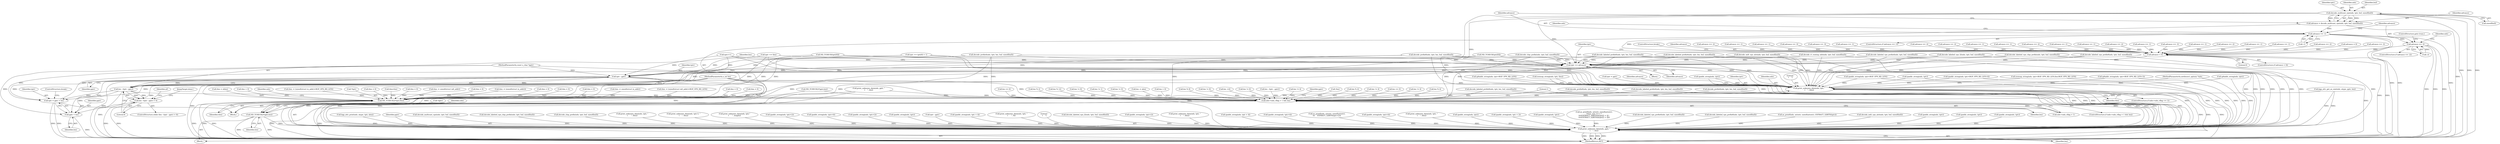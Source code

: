 digraph "0_tcpdump_ffde45acf3348f8353fb4064a1b21683ee6b5ddf@pointer" {
"1001328" [label="(Call,decode_multicast_vpn(ndo, tptr, buf, sizeof(buf)))"];
"1001326" [label="(Call,advance = decode_multicast_vpn(ndo, tptr, buf, sizeof(buf)))"];
"1001335" [label="(Call,advance == -1)"];
"1001345" [label="(Call,advance == -2)"];
"1001632" [label="(Call,advance < 0)"];
"1001636" [label="(Call,tptr += advance)"];
"1001170" [label="(Call,tptr - pptr)"];
"1001168" [label="(Call,len - (tptr - pptr))"];
"1001167" [label="(Call,len - (tptr - pptr) > 0)"];
"1001625" [label="(Call,tptr = pptr + len)"];
"1001627" [label="(Call,pptr + len)"];
"1002901" [label="(Call,ndo->ndo_vflag > 1 && len)"];
"1002909" [label="(Call,ND_TCHECK2(*pptr,len))"];
"1002913" [label="(Call,print_unknown_data(ndo, pptr, \"\n\t    \", len))"];
"1001617" [label="(Call,print_unknown_data(ndo, tptr, \"\n\t    \", tlen))"];
"1001599" [label="(Call,ND_TCHECK2(*tptr,tlen))"];
"1002804" [label="(Call,bgp_attr_print(ndo, atype, tptr, alen))"];
"1001192" [label="(Call,advance == -1)"];
"1001632" [label="(Call,advance < 0)"];
"1000939" [label="(Call,tlen = 0)"];
"1000845" [label="(Call,tlen = 0)"];
"1001341" [label="(Identifier,ndo)"];
"1002901" [label="(Call,ndo->ndo_vflag > 1 && len)"];
"1002915" [label="(Identifier,pptr)"];
"1002062" [label="(Call,decode_multicast_vpn(ndo, tptr, buf, sizeof(buf)))"];
"1000391" [label="(Call,len == 6)"];
"1000909" [label="(Call,ip6addr_string(ndo, tptr+BGP_VPN_RD_LEN))"];
"1000864" [label="(Call,tlen -= sizeof(struct in6_addr))"];
"1001862" [label="(Call,decode_labeled_prefix6(ndo, tptr, len, buf, sizeof(buf)))"];
"1002908" [label="(Block,)"];
"1001998" [label="(Call,decode_labeled_vpn_clnp_prefix(ndo, tptr, buf, sizeof(buf)))"];
"1001966" [label="(Call,decode_clnp_prefix(ndo, tptr, buf, sizeof(buf)))"];
"1002556" [label="(Call,print_unknown_data(ndo, tptr, \"\n\t      \", tlen))"];
"1001336" [label="(Identifier,advance)"];
"1001585" [label="(Call,advance == -2)"];
"1001181" [label="(Block,)"];
"1001345" [label="(Call,advance == -2)"];
"1000180" [label="(Call,len % 2)"];
"1002894" [label="(Call,print_unknown_data(ndo, pptr, \"\n\t    \", len))"];
"1001111" [label="(Call,tptr += tlen)"];
"1001281" [label="(Call,advance == -2)"];
"1002113" [label="(Call,print_unknown_data(ndo, tptr-3, \"\n\t    \", tlen))"];
"1000362" [label="(Call,len != 0)"];
"1002140" [label="(Call,len % 8)"];
"1002639" [label="(Call,print_unknown_data(ndo, tptr,\"\n\t      \", length))"];
"1000376" [label="(Call,len != 8)"];
"1000573" [label="(Call,len % 4)"];
"1001432" [label="(Call,decode_labeled_prefix6(ndo, tptr, len, buf, sizeof(buf)))"];
"1001170" [label="(Call,tptr - pptr)"];
"1000977" [label="(Call,isonsap_string(ndo, tptr, tlen))"];
"1000958" [label="(Call,tlen -= (sizeof(struct in_addr)))"];
"1001629" [label="(Identifier,len)"];
"1000128" [label="(MethodParameterIn,const u_char *pptr)"];
"1002923" [label="(MethodReturn,RET)"];
"1001623" [label="(Identifier,advance)"];
"1000815" [label="(Call,ipaddr_string(ndo, tptr+BGP_VPN_RD_LEN))"];
"1001568" [label="(Call,decode_labeled_vpn_clnp_prefix(ndo, tptr, buf, sizeof(buf)))"];
"1002824" [label="(Call,len % 12)"];
"1001625" [label="(Call,tptr = pptr + len)"];
"1001174" [label="(Block,)"];
"1001602" [label="(Identifier,tlen)"];
"1001169" [label="(Identifier,len)"];
"1001511" [label="(Call,advance == -1)"];
"1002223" [label="(Call,ipaddr_string(ndo, tptr+2))"];
"1002207" [label="(Call,ipaddr_string(ndo, tptr+4))"];
"1000436" [label="(Call,len != 8)"];
"1000793" [label="(Call,tlen = 0)"];
"1000153" [label="(Call,len != 1)"];
"1001367" [label="(Call,advance == -1)"];
"1002302" [label="(Call,ipaddr_string(ndo, tptr+2))"];
"1001038" [label="(Call,ipaddr_string(ndo, tptr+BGP_VPN_RD_LEN+4))"];
"1001822" [label="(Call,decode_prefix6(ndo, tptr, len, buf, sizeof(buf)))"];
"1001330" [label="(Identifier,tptr)"];
"1000887" [label="(Call,tlen = 0)"];
"1001141" [label="(Call,ND_TCHECK(tptr[0]))"];
"1000751" [label="(Call,tlen = 0)"];
"1002814" [label="(Call,len -= alen)"];
"1002838" [label="(Call,len > 0)"];
"1001313" [label="(Call,advance == -2)"];
"1001638" [label="(Identifier,advance)"];
"1000770" [label="(Call,tlen -= sizeof(struct in_addr))"];
"1002520" [label="(Call,ipaddr_string(ndo, tptr))"];
"1001543" [label="(Call,advance == -1)"];
"1001750" [label="(Call,decode_labeled_prefix4(ndo, tptr, len, buf, sizeof(buf)))"];
"1001536" [label="(Call,decode_clnp_prefix(ndo, tptr, buf, sizeof(buf)))"];
"1001296" [label="(Call,decode_rt_routing_info(ndo, tptr, buf, sizeof(buf)))"];
"1001696" [label="(Call,tptr - pptr)"];
"1001271" [label="(Call,advance == -1)"];
"1001264" [label="(Call,decode_labeled_vpn_prefix4(ndo, tptr, buf, sizeof(buf)))"];
"1000914" [label="(Call,tlen -= (sizeof(struct in6_addr)+BGP_VPN_RD_LEN))"];
"1001173" [label="(Literal,0)"];
"1001472" [label="(Call,decode_labeled_vpn_prefix6(ndo, tptr, buf, sizeof(buf)))"];
"1000428" [label="(Call,ipaddr_string(ndo, tptr + 4))"];
"1002382" [label="(Call,print_unknown_data(ndo, tptr, \"\n\t      \", 8))"];
"1001553" [label="(Call,advance == -2)"];
"1000200" [label="(Call,bgp_attr_get_as_size(ndo, atype, pptr, len))"];
"1001232" [label="(Call,advance == -1)"];
"1002916" [label="(Literal,\"\n\t    \")"];
"1001018" [label="(Call,isonsap_string(ndo, tptr+BGP_VPN_RD_LEN,tlen-BGP_VPN_RD_LEN))"];
"1002677" [label="(Call,len -=4)"];
"1001328" [label="(Call,decode_multicast_vpn(ndo, tptr, buf, sizeof(buf)))"];
"1001335" [label="(Call,advance == -1)"];
"1001934" [label="(Call,decode_labeled_vpn_l2(ndo, tptr, buf, sizeof(buf)))"];
"1001249" [label="(Call,advance == -3)"];
"1001303" [label="(Call,advance == -1)"];
"1001153" [label="(Call,tptr += tptr[0] + 1)"];
"1002288" [label="(Call,ipaddr_string(ndo, tptr+2))"];
"1000682" [label="(Call,print_unknown_data(ndo, tptr, \"\n\t    \", tlen))"];
"1001068" [label="(Call,tlen = 0)"];
"1001489" [label="(Call,advance == -2)"];
"1001620" [label="(Literal,\"\n\t    \")"];
"1001166" [label="(ControlStructure,while (len - (tptr - pptr) > 0))"];
"1000373" [label="(Call,len != 6)"];
"1000126" [label="(MethodParameterIn,netdissect_options *ndo)"];
"1002900" [label="(ControlStructure,if (ndo->ndo_vflag > 1 && len))"];
"1001184" [label="(Call,decode_prefix4(ndo, tptr, len, buf, sizeof(buf)))"];
"1001479" [label="(Call,advance == -1)"];
"1002907" [label="(Identifier,len)"];
"1001694" [label="(Call,len - (tptr - pptr))"];
"1001575" [label="(Call,advance == -1)"];
"1001346" [label="(Identifier,advance)"];
"1001521" [label="(Call,advance == -2)"];
"1001622" [label="(Call,advance = 0)"];
"1000312" [label="(Call,len != 4)"];
"1000767" [label="(Call,ipaddr_string(ndo, tptr))"];
"1000142" [label="(Call,tptr = pptr)"];
"1000463" [label="(Call,ipaddr_string(ndo, tptr + 4))"];
"1002912" [label="(Identifier,len)"];
"1002486" [label="(Call,ipaddr_string(ndo, tptr+4))"];
"1001457" [label="(Call,advance == -3)"];
"1002241" [label="(Call,as_printf(ndo, astostr, sizeof(astostr),\n\t\t\t    EXTRACT_32BITS(tptr+2)))"];
"1002465" [label="(Call,ipaddr_string(ndo, tptr+4))"];
"1001628" [label="(Identifier,pptr)"];
"1001326" [label="(Call,advance = decode_multicast_vpn(ndo, tptr, buf, sizeof(buf)))"];
"1001178" [label="(Identifier,af)"];
"1002911" [label="(Identifier,pptr)"];
"1002910" [label="(Call,*pptr)"];
"1002914" [label="(Identifier,ndo)"];
"1002917" [label="(Identifier,len)"];
"1001635" [label="(ControlStructure,break;)"];
"1000129" [label="(MethodParameterIn,u_int len)"];
"1000190" [label="(Call,!len)"];
"1000701" [label="(Call,tlen = nhlen)"];
"1001344" [label="(ControlStructure,if (advance == -2))"];
"1001710" [label="(Call,decode_prefix4(ndo, tptr, len, buf, sizeof(buf)))"];
"1001092" [label="(Call,print_unknown_data(ndo, tptr, \"\n\t    \", tlen))"];
"1001626" [label="(Identifier,tptr)"];
"1000548" [label="(Call,len != 4)"];
"1001637" [label="(Identifier,tptr)"];
"1002503" [label="(Call,ipaddr_string(ndo, tptr))"];
"1000408" [label="(Call,ipaddr_string(ndo, tptr + 2))"];
"1001392" [label="(Call,decode_prefix6(ndo, tptr, len, buf, sizeof(buf)))"];
"1001617" [label="(Call,print_unknown_data(ndo, tptr, \"\n\t    \", tlen))"];
"1001633" [label="(Identifier,advance)"];
"1002913" [label="(Call,print_unknown_data(ndo, pptr, \"\n\t    \", len))"];
"1001171" [label="(Identifier,tptr)"];
"1001619" [label="(Identifier,tptr)"];
"1000718" [label="(Call,tlen > 0)"];
"1001605" [label="(Identifier,ndo)"];
"1001360" [label="(Call,decode_mdt_vpn_nlri(ndo, tptr, buf, sizeof(buf)))"];
"1000955" [label="(Call,ipaddr_string(ndo, tptr))"];
"1001634" [label="(Literal,0)"];
"1001224" [label="(Call,decode_labeled_prefix4(ndo, tptr, len, buf, sizeof(buf)))"];
"1002821" [label="(Call,len == 0)"];
"1001618" [label="(Identifier,ndo)"];
"1001353" [label="(Identifier,ndo)"];
"1000338" [label="(Call,len != 4)"];
"1000820" [label="(Call,tlen -= (sizeof(struct in_addr)+BGP_VPN_RD_LEN))"];
"1002909" [label="(Call,ND_TCHECK2(*pptr,len))"];
"1001377" [label="(Call,advance == -2)"];
"1001627" [label="(Call,pptr + len)"];
"1002540" [label="(Call,ipaddr_string(ndo, tptr))"];
"1001621" [label="(Identifier,tlen)"];
"1001504" [label="(Call,decode_labeled_vpn_l2(ndo, tptr, buf, sizeof(buf)))"];
"1002902" [label="(Call,ndo->ndo_vflag > 1)"];
"1001600" [label="(Call,*tptr)"];
"1001400" [label="(Call,advance == -1)"];
"1000471" [label="(Call,len % 4)"];
"1001334" [label="(ControlStructure,if (advance == -1))"];
"1001440" [label="(Call,advance == -1)"];
"1001114" [label="(Call,ND_TCHECK(tptr[0]))"];
"1001631" [label="(ControlStructure,if (advance < 0))"];
"1002919" [label="(Literal,1)"];
"1000145" [label="(Call,tlen=len)"];
"1001329" [label="(Identifier,ndo)"];
"1001209" [label="(Call,advance == -3)"];
"1001167" [label="(Call,len - (tptr - pptr) > 0)"];
"1001611" [label="(ControlStructure,if (ndo->ndo_vflag <= 1))"];
"1000258" [label="(Call,as_printf(ndo, astostr, sizeof(astostr),\n\t\t\t\tas_size == 2 ?\n\t\t\t\tEXTRACT_16BITS(&tptr[2 + i]) :\n\t\t\t\tEXTRACT_32BITS(&tptr[2 + i])))"];
"1001790" [label="(Call,decode_labeled_vpn_prefix4(ndo, tptr, buf, sizeof(buf)))"];
"1000999" [label="(Call,tlen = 0)"];
"1001599" [label="(Call,ND_TCHECK2(*tptr,tlen))"];
"1001902" [label="(Call,decode_labeled_vpn_prefix6(ndo, tptr, buf, sizeof(buf)))"];
"1001630" [label="(ControlStructure,break;)"];
"1001168" [label="(Call,len - (tptr - pptr))"];
"1001636" [label="(Call,tptr += advance)"];
"1002667" [label="(Call,as_printf(ndo, astostr, sizeof(astostr), EXTRACT_32BITS(tptr)))"];
"1001332" [label="(Call,sizeof(buf))"];
"1002030" [label="(Call,decode_mdt_vpn_nlri(ndo, tptr, buf, sizeof(buf)))"];
"1001347" [label="(Call,-2)"];
"1000598" [label="(Call,ipaddr_string(ndo, tptr))"];
"1001349" [label="(ControlStructure,goto trunc;)"];
"1001327" [label="(Identifier,advance)"];
"1001337" [label="(Call,-1)"];
"1001331" [label="(Identifier,buf)"];
"1001058" [label="(Call,ip6addr_string(ndo, tptr+BGP_VPN_RD_LEN+3))"];
"1001172" [label="(Identifier,pptr)"];
"1001639" [label="(JumpTarget,done:)"];
"1000331" [label="(Call,ipaddr_string(ndo, tptr))"];
"1000861" [label="(Call,ip6addr_string(ndo, tptr))"];
"1000567" [label="(Call,ipaddr_string(ndo, tptr))"];
"1001123" [label="(Call,tptr++)"];
"1002878" [label="(Call,ND_TCHECK2(*pptr,len))"];
"1001417" [label="(Call,advance == -3)"];
"1000984" [label="(Call,tlen = 0)"];
"1001328" -> "1001326"  [label="AST: "];
"1001328" -> "1001332"  [label="CFG: "];
"1001329" -> "1001328"  [label="AST: "];
"1001330" -> "1001328"  [label="AST: "];
"1001331" -> "1001328"  [label="AST: "];
"1001332" -> "1001328"  [label="AST: "];
"1001326" -> "1001328"  [label="CFG: "];
"1001328" -> "1002923"  [label="DDG: "];
"1001328" -> "1002923"  [label="DDG: "];
"1001328" -> "1002923"  [label="DDG: "];
"1001328" -> "1001326"  [label="DDG: "];
"1001328" -> "1001326"  [label="DDG: "];
"1001328" -> "1001326"  [label="DDG: "];
"1001328" -> "1001617"  [label="DDG: "];
"1001328" -> "1001636"  [label="DDG: "];
"1001328" -> "1002913"  [label="DDG: "];
"1001326" -> "1001181"  [label="AST: "];
"1001327" -> "1001326"  [label="AST: "];
"1001336" -> "1001326"  [label="CFG: "];
"1001326" -> "1002923"  [label="DDG: "];
"1001326" -> "1001335"  [label="DDG: "];
"1001335" -> "1001334"  [label="AST: "];
"1001335" -> "1001337"  [label="CFG: "];
"1001336" -> "1001335"  [label="AST: "];
"1001337" -> "1001335"  [label="AST: "];
"1001341" -> "1001335"  [label="CFG: "];
"1001346" -> "1001335"  [label="CFG: "];
"1001335" -> "1002923"  [label="DDG: "];
"1001335" -> "1002923"  [label="DDG: "];
"1001335" -> "1002923"  [label="DDG: "];
"1001337" -> "1001335"  [label="DDG: "];
"1001335" -> "1001345"  [label="DDG: "];
"1001335" -> "1001632"  [label="DDG: "];
"1001345" -> "1001344"  [label="AST: "];
"1001345" -> "1001347"  [label="CFG: "];
"1001346" -> "1001345"  [label="AST: "];
"1001347" -> "1001345"  [label="AST: "];
"1001349" -> "1001345"  [label="CFG: "];
"1001353" -> "1001345"  [label="CFG: "];
"1001345" -> "1002923"  [label="DDG: "];
"1001345" -> "1002923"  [label="DDG: "];
"1001345" -> "1002923"  [label="DDG: "];
"1001347" -> "1001345"  [label="DDG: "];
"1001345" -> "1001632"  [label="DDG: "];
"1001632" -> "1001631"  [label="AST: "];
"1001632" -> "1001634"  [label="CFG: "];
"1001633" -> "1001632"  [label="AST: "];
"1001634" -> "1001632"  [label="AST: "];
"1001635" -> "1001632"  [label="CFG: "];
"1001637" -> "1001632"  [label="CFG: "];
"1001632" -> "1002923"  [label="DDG: "];
"1001632" -> "1002923"  [label="DDG: "];
"1001511" -> "1001632"  [label="DDG: "];
"1001232" -> "1001632"  [label="DDG: "];
"1001521" -> "1001632"  [label="DDG: "];
"1001575" -> "1001632"  [label="DDG: "];
"1001249" -> "1001632"  [label="DDG: "];
"1001367" -> "1001632"  [label="DDG: "];
"1001622" -> "1001632"  [label="DDG: "];
"1001543" -> "1001632"  [label="DDG: "];
"1001271" -> "1001632"  [label="DDG: "];
"1001479" -> "1001632"  [label="DDG: "];
"1001417" -> "1001632"  [label="DDG: "];
"1001457" -> "1001632"  [label="DDG: "];
"1001553" -> "1001632"  [label="DDG: "];
"1001303" -> "1001632"  [label="DDG: "];
"1001281" -> "1001632"  [label="DDG: "];
"1001585" -> "1001632"  [label="DDG: "];
"1001313" -> "1001632"  [label="DDG: "];
"1001400" -> "1001632"  [label="DDG: "];
"1001489" -> "1001632"  [label="DDG: "];
"1001377" -> "1001632"  [label="DDG: "];
"1001192" -> "1001632"  [label="DDG: "];
"1001209" -> "1001632"  [label="DDG: "];
"1001440" -> "1001632"  [label="DDG: "];
"1001632" -> "1001636"  [label="DDG: "];
"1001636" -> "1001174"  [label="AST: "];
"1001636" -> "1001638"  [label="CFG: "];
"1001637" -> "1001636"  [label="AST: "];
"1001638" -> "1001636"  [label="AST: "];
"1001169" -> "1001636"  [label="CFG: "];
"1001636" -> "1002923"  [label="DDG: "];
"1001636" -> "1001170"  [label="DDG: "];
"1001472" -> "1001636"  [label="DDG: "];
"1001504" -> "1001636"  [label="DDG: "];
"1001536" -> "1001636"  [label="DDG: "];
"1001224" -> "1001636"  [label="DDG: "];
"1001625" -> "1001636"  [label="DDG: "];
"1001392" -> "1001636"  [label="DDG: "];
"1001568" -> "1001636"  [label="DDG: "];
"1001360" -> "1001636"  [label="DDG: "];
"1001184" -> "1001636"  [label="DDG: "];
"1001264" -> "1001636"  [label="DDG: "];
"1001432" -> "1001636"  [label="DDG: "];
"1001296" -> "1001636"  [label="DDG: "];
"1001123" -> "1001636"  [label="DDG: "];
"1001153" -> "1001636"  [label="DDG: "];
"1001141" -> "1001636"  [label="DDG: "];
"1001114" -> "1001636"  [label="DDG: "];
"1001111" -> "1001636"  [label="DDG: "];
"1001170" -> "1001168"  [label="AST: "];
"1001170" -> "1001172"  [label="CFG: "];
"1001171" -> "1001170"  [label="AST: "];
"1001172" -> "1001170"  [label="AST: "];
"1001168" -> "1001170"  [label="CFG: "];
"1001170" -> "1002923"  [label="DDG: "];
"1001170" -> "1002923"  [label="DDG: "];
"1001170" -> "1001168"  [label="DDG: "];
"1001170" -> "1001168"  [label="DDG: "];
"1001123" -> "1001170"  [label="DDG: "];
"1001153" -> "1001170"  [label="DDG: "];
"1001141" -> "1001170"  [label="DDG: "];
"1001114" -> "1001170"  [label="DDG: "];
"1001111" -> "1001170"  [label="DDG: "];
"1000128" -> "1001170"  [label="DDG: "];
"1001170" -> "1001617"  [label="DDG: "];
"1001170" -> "1001625"  [label="DDG: "];
"1001170" -> "1001627"  [label="DDG: "];
"1001170" -> "1002913"  [label="DDG: "];
"1001168" -> "1001167"  [label="AST: "];
"1001169" -> "1001168"  [label="AST: "];
"1001173" -> "1001168"  [label="CFG: "];
"1001168" -> "1002923"  [label="DDG: "];
"1001168" -> "1001167"  [label="DDG: "];
"1001168" -> "1001167"  [label="DDG: "];
"1001432" -> "1001168"  [label="DDG: "];
"1001224" -> "1001168"  [label="DDG: "];
"1001392" -> "1001168"  [label="DDG: "];
"1001184" -> "1001168"  [label="DDG: "];
"1000129" -> "1001168"  [label="DDG: "];
"1001168" -> "1001625"  [label="DDG: "];
"1001168" -> "1001627"  [label="DDG: "];
"1001168" -> "1002901"  [label="DDG: "];
"1001167" -> "1001166"  [label="AST: "];
"1001167" -> "1001173"  [label="CFG: "];
"1001173" -> "1001167"  [label="AST: "];
"1001178" -> "1001167"  [label="CFG: "];
"1001639" -> "1001167"  [label="CFG: "];
"1001167" -> "1002923"  [label="DDG: "];
"1001167" -> "1002923"  [label="DDG: "];
"1001625" -> "1001181"  [label="AST: "];
"1001625" -> "1001627"  [label="CFG: "];
"1001626" -> "1001625"  [label="AST: "];
"1001627" -> "1001625"  [label="AST: "];
"1001630" -> "1001625"  [label="CFG: "];
"1001625" -> "1002923"  [label="DDG: "];
"1001625" -> "1002923"  [label="DDG: "];
"1000128" -> "1001625"  [label="DDG: "];
"1000129" -> "1001625"  [label="DDG: "];
"1001627" -> "1001629"  [label="CFG: "];
"1001628" -> "1001627"  [label="AST: "];
"1001629" -> "1001627"  [label="AST: "];
"1001627" -> "1002923"  [label="DDG: "];
"1000128" -> "1001627"  [label="DDG: "];
"1000129" -> "1001627"  [label="DDG: "];
"1002901" -> "1002900"  [label="AST: "];
"1002901" -> "1002902"  [label="CFG: "];
"1002901" -> "1002907"  [label="CFG: "];
"1002902" -> "1002901"  [label="AST: "];
"1002907" -> "1002901"  [label="AST: "];
"1002911" -> "1002901"  [label="CFG: "];
"1002919" -> "1002901"  [label="CFG: "];
"1002901" -> "1002923"  [label="DDG: "];
"1002901" -> "1002923"  [label="DDG: "];
"1002901" -> "1002923"  [label="DDG: "];
"1002902" -> "1002901"  [label="DDG: "];
"1002902" -> "1002901"  [label="DDG: "];
"1000338" -> "1002901"  [label="DDG: "];
"1000436" -> "1002901"  [label="DDG: "];
"1002878" -> "1002901"  [label="DDG: "];
"1001694" -> "1002901"  [label="DDG: "];
"1002824" -> "1002901"  [label="DDG: "];
"1000573" -> "1002901"  [label="DDG: "];
"1000153" -> "1002901"  [label="DDG: "];
"1001750" -> "1002901"  [label="DDG: "];
"1000376" -> "1002901"  [label="DDG: "];
"1001862" -> "1002901"  [label="DDG: "];
"1001822" -> "1002901"  [label="DDG: "];
"1000471" -> "1002901"  [label="DDG: "];
"1000391" -> "1002901"  [label="DDG: "];
"1001710" -> "1002901"  [label="DDG: "];
"1000312" -> "1002901"  [label="DDG: "];
"1002838" -> "1002901"  [label="DDG: "];
"1000180" -> "1002901"  [label="DDG: "];
"1002821" -> "1002901"  [label="DDG: "];
"1000190" -> "1002901"  [label="DDG: "];
"1001432" -> "1002901"  [label="DDG: "];
"1001224" -> "1002901"  [label="DDG: "];
"1002140" -> "1002901"  [label="DDG: "];
"1001392" -> "1002901"  [label="DDG: "];
"1002814" -> "1002901"  [label="DDG: "];
"1002894" -> "1002901"  [label="DDG: "];
"1000373" -> "1002901"  [label="DDG: "];
"1000548" -> "1002901"  [label="DDG: "];
"1002677" -> "1002901"  [label="DDG: "];
"1000362" -> "1002901"  [label="DDG: "];
"1001184" -> "1002901"  [label="DDG: "];
"1000129" -> "1002901"  [label="DDG: "];
"1000200" -> "1002901"  [label="DDG: "];
"1002901" -> "1002909"  [label="DDG: "];
"1002909" -> "1002908"  [label="AST: "];
"1002909" -> "1002912"  [label="CFG: "];
"1002910" -> "1002909"  [label="AST: "];
"1002912" -> "1002909"  [label="AST: "];
"1002914" -> "1002909"  [label="CFG: "];
"1002909" -> "1002923"  [label="DDG: "];
"1002909" -> "1002923"  [label="DDG: "];
"1002878" -> "1002909"  [label="DDG: "];
"1000129" -> "1002909"  [label="DDG: "];
"1002909" -> "1002913"  [label="DDG: "];
"1002913" -> "1002908"  [label="AST: "];
"1002913" -> "1002917"  [label="CFG: "];
"1002914" -> "1002913"  [label="AST: "];
"1002915" -> "1002913"  [label="AST: "];
"1002916" -> "1002913"  [label="AST: "];
"1002917" -> "1002913"  [label="AST: "];
"1002919" -> "1002913"  [label="CFG: "];
"1002913" -> "1002923"  [label="DDG: "];
"1002913" -> "1002923"  [label="DDG: "];
"1002913" -> "1002923"  [label="DDG: "];
"1002913" -> "1002923"  [label="DDG: "];
"1000598" -> "1002913"  [label="DDG: "];
"1002667" -> "1002913"  [label="DDG: "];
"1000331" -> "1002913"  [label="DDG: "];
"1001018" -> "1002913"  [label="DDG: "];
"1001092" -> "1002913"  [label="DDG: "];
"1000977" -> "1002913"  [label="DDG: "];
"1002503" -> "1002913"  [label="DDG: "];
"1001264" -> "1002913"  [label="DDG: "];
"1000258" -> "1002913"  [label="DDG: "];
"1002113" -> "1002913"  [label="DDG: "];
"1002223" -> "1002913"  [label="DDG: "];
"1002894" -> "1002913"  [label="DDG: "];
"1002894" -> "1002913"  [label="DDG: "];
"1000815" -> "1002913"  [label="DDG: "];
"1002540" -> "1002913"  [label="DDG: "];
"1001432" -> "1002913"  [label="DDG: "];
"1000200" -> "1002913"  [label="DDG: "];
"1000200" -> "1002913"  [label="DDG: "];
"1001862" -> "1002913"  [label="DDG: "];
"1001392" -> "1002913"  [label="DDG: "];
"1002486" -> "1002913"  [label="DDG: "];
"1001184" -> "1002913"  [label="DDG: "];
"1000567" -> "1002913"  [label="DDG: "];
"1000408" -> "1002913"  [label="DDG: "];
"1002241" -> "1002913"  [label="DDG: "];
"1001568" -> "1002913"  [label="DDG: "];
"1000682" -> "1002913"  [label="DDG: "];
"1002465" -> "1002913"  [label="DDG: "];
"1001750" -> "1002913"  [label="DDG: "];
"1001822" -> "1002913"  [label="DDG: "];
"1002030" -> "1002913"  [label="DDG: "];
"1001472" -> "1002913"  [label="DDG: "];
"1002382" -> "1002913"  [label="DDG: "];
"1001536" -> "1002913"  [label="DDG: "];
"1001934" -> "1002913"  [label="DDG: "];
"1002804" -> "1002913"  [label="DDG: "];
"1002207" -> "1002913"  [label="DDG: "];
"1001998" -> "1002913"  [label="DDG: "];
"1002062" -> "1002913"  [label="DDG: "];
"1000909" -> "1002913"  [label="DDG: "];
"1001224" -> "1002913"  [label="DDG: "];
"1000463" -> "1002913"  [label="DDG: "];
"1001504" -> "1002913"  [label="DDG: "];
"1001710" -> "1002913"  [label="DDG: "];
"1001790" -> "1002913"  [label="DDG: "];
"1002288" -> "1002913"  [label="DDG: "];
"1001360" -> "1002913"  [label="DDG: "];
"1001966" -> "1002913"  [label="DDG: "];
"1001617" -> "1002913"  [label="DDG: "];
"1001902" -> "1002913"  [label="DDG: "];
"1002302" -> "1002913"  [label="DDG: "];
"1001058" -> "1002913"  [label="DDG: "];
"1001296" -> "1002913"  [label="DDG: "];
"1000861" -> "1002913"  [label="DDG: "];
"1000955" -> "1002913"  [label="DDG: "];
"1002520" -> "1002913"  [label="DDG: "];
"1000428" -> "1002913"  [label="DDG: "];
"1000767" -> "1002913"  [label="DDG: "];
"1002556" -> "1002913"  [label="DDG: "];
"1002639" -> "1002913"  [label="DDG: "];
"1001038" -> "1002913"  [label="DDG: "];
"1000126" -> "1002913"  [label="DDG: "];
"1001696" -> "1002913"  [label="DDG: "];
"1000128" -> "1002913"  [label="DDG: "];
"1000129" -> "1002913"  [label="DDG: "];
"1001617" -> "1001611"  [label="AST: "];
"1001617" -> "1001621"  [label="CFG: "];
"1001618" -> "1001617"  [label="AST: "];
"1001619" -> "1001617"  [label="AST: "];
"1001620" -> "1001617"  [label="AST: "];
"1001621" -> "1001617"  [label="AST: "];
"1001623" -> "1001617"  [label="CFG: "];
"1001617" -> "1002923"  [label="DDG: "];
"1001617" -> "1002923"  [label="DDG: "];
"1001617" -> "1002923"  [label="DDG: "];
"1001617" -> "1001599"  [label="DDG: "];
"1001264" -> "1001617"  [label="DDG: "];
"1000815" -> "1001617"  [label="DDG: "];
"1001432" -> "1001617"  [label="DDG: "];
"1001472" -> "1001617"  [label="DDG: "];
"1001536" -> "1001617"  [label="DDG: "];
"1001018" -> "1001617"  [label="DDG: "];
"1000909" -> "1001617"  [label="DDG: "];
"1001224" -> "1001617"  [label="DDG: "];
"1001504" -> "1001617"  [label="DDG: "];
"1001360" -> "1001617"  [label="DDG: "];
"1001058" -> "1001617"  [label="DDG: "];
"1000977" -> "1001617"  [label="DDG: "];
"1001392" -> "1001617"  [label="DDG: "];
"1001184" -> "1001617"  [label="DDG: "];
"1001568" -> "1001617"  [label="DDG: "];
"1001296" -> "1001617"  [label="DDG: "];
"1000861" -> "1001617"  [label="DDG: "];
"1000955" -> "1001617"  [label="DDG: "];
"1000767" -> "1001617"  [label="DDG: "];
"1001038" -> "1001617"  [label="DDG: "];
"1000126" -> "1001617"  [label="DDG: "];
"1000142" -> "1001617"  [label="DDG: "];
"1001123" -> "1001617"  [label="DDG: "];
"1001153" -> "1001617"  [label="DDG: "];
"1001141" -> "1001617"  [label="DDG: "];
"1001114" -> "1001617"  [label="DDG: "];
"1001111" -> "1001617"  [label="DDG: "];
"1001599" -> "1001617"  [label="DDG: "];
"1001599" -> "1001181"  [label="AST: "];
"1001599" -> "1001602"  [label="CFG: "];
"1001600" -> "1001599"  [label="AST: "];
"1001602" -> "1001599"  [label="AST: "];
"1001605" -> "1001599"  [label="CFG: "];
"1001599" -> "1002923"  [label="DDG: "];
"1001599" -> "1002923"  [label="DDG: "];
"1001599" -> "1002923"  [label="DDG: "];
"1001123" -> "1001599"  [label="DDG: "];
"1001153" -> "1001599"  [label="DDG: "];
"1001141" -> "1001599"  [label="DDG: "];
"1001114" -> "1001599"  [label="DDG: "];
"1001111" -> "1001599"  [label="DDG: "];
"1000145" -> "1001599"  [label="DDG: "];
"1000864" -> "1001599"  [label="DDG: "];
"1000939" -> "1001599"  [label="DDG: "];
"1000845" -> "1001599"  [label="DDG: "];
"1000793" -> "1001599"  [label="DDG: "];
"1000701" -> "1001599"  [label="DDG: "];
"1000751" -> "1001599"  [label="DDG: "];
"1000887" -> "1001599"  [label="DDG: "];
"1000984" -> "1001599"  [label="DDG: "];
"1000820" -> "1001599"  [label="DDG: "];
"1001068" -> "1001599"  [label="DDG: "];
"1000718" -> "1001599"  [label="DDG: "];
"1000914" -> "1001599"  [label="DDG: "];
"1000958" -> "1001599"  [label="DDG: "];
"1000770" -> "1001599"  [label="DDG: "];
"1000999" -> "1001599"  [label="DDG: "];
}
